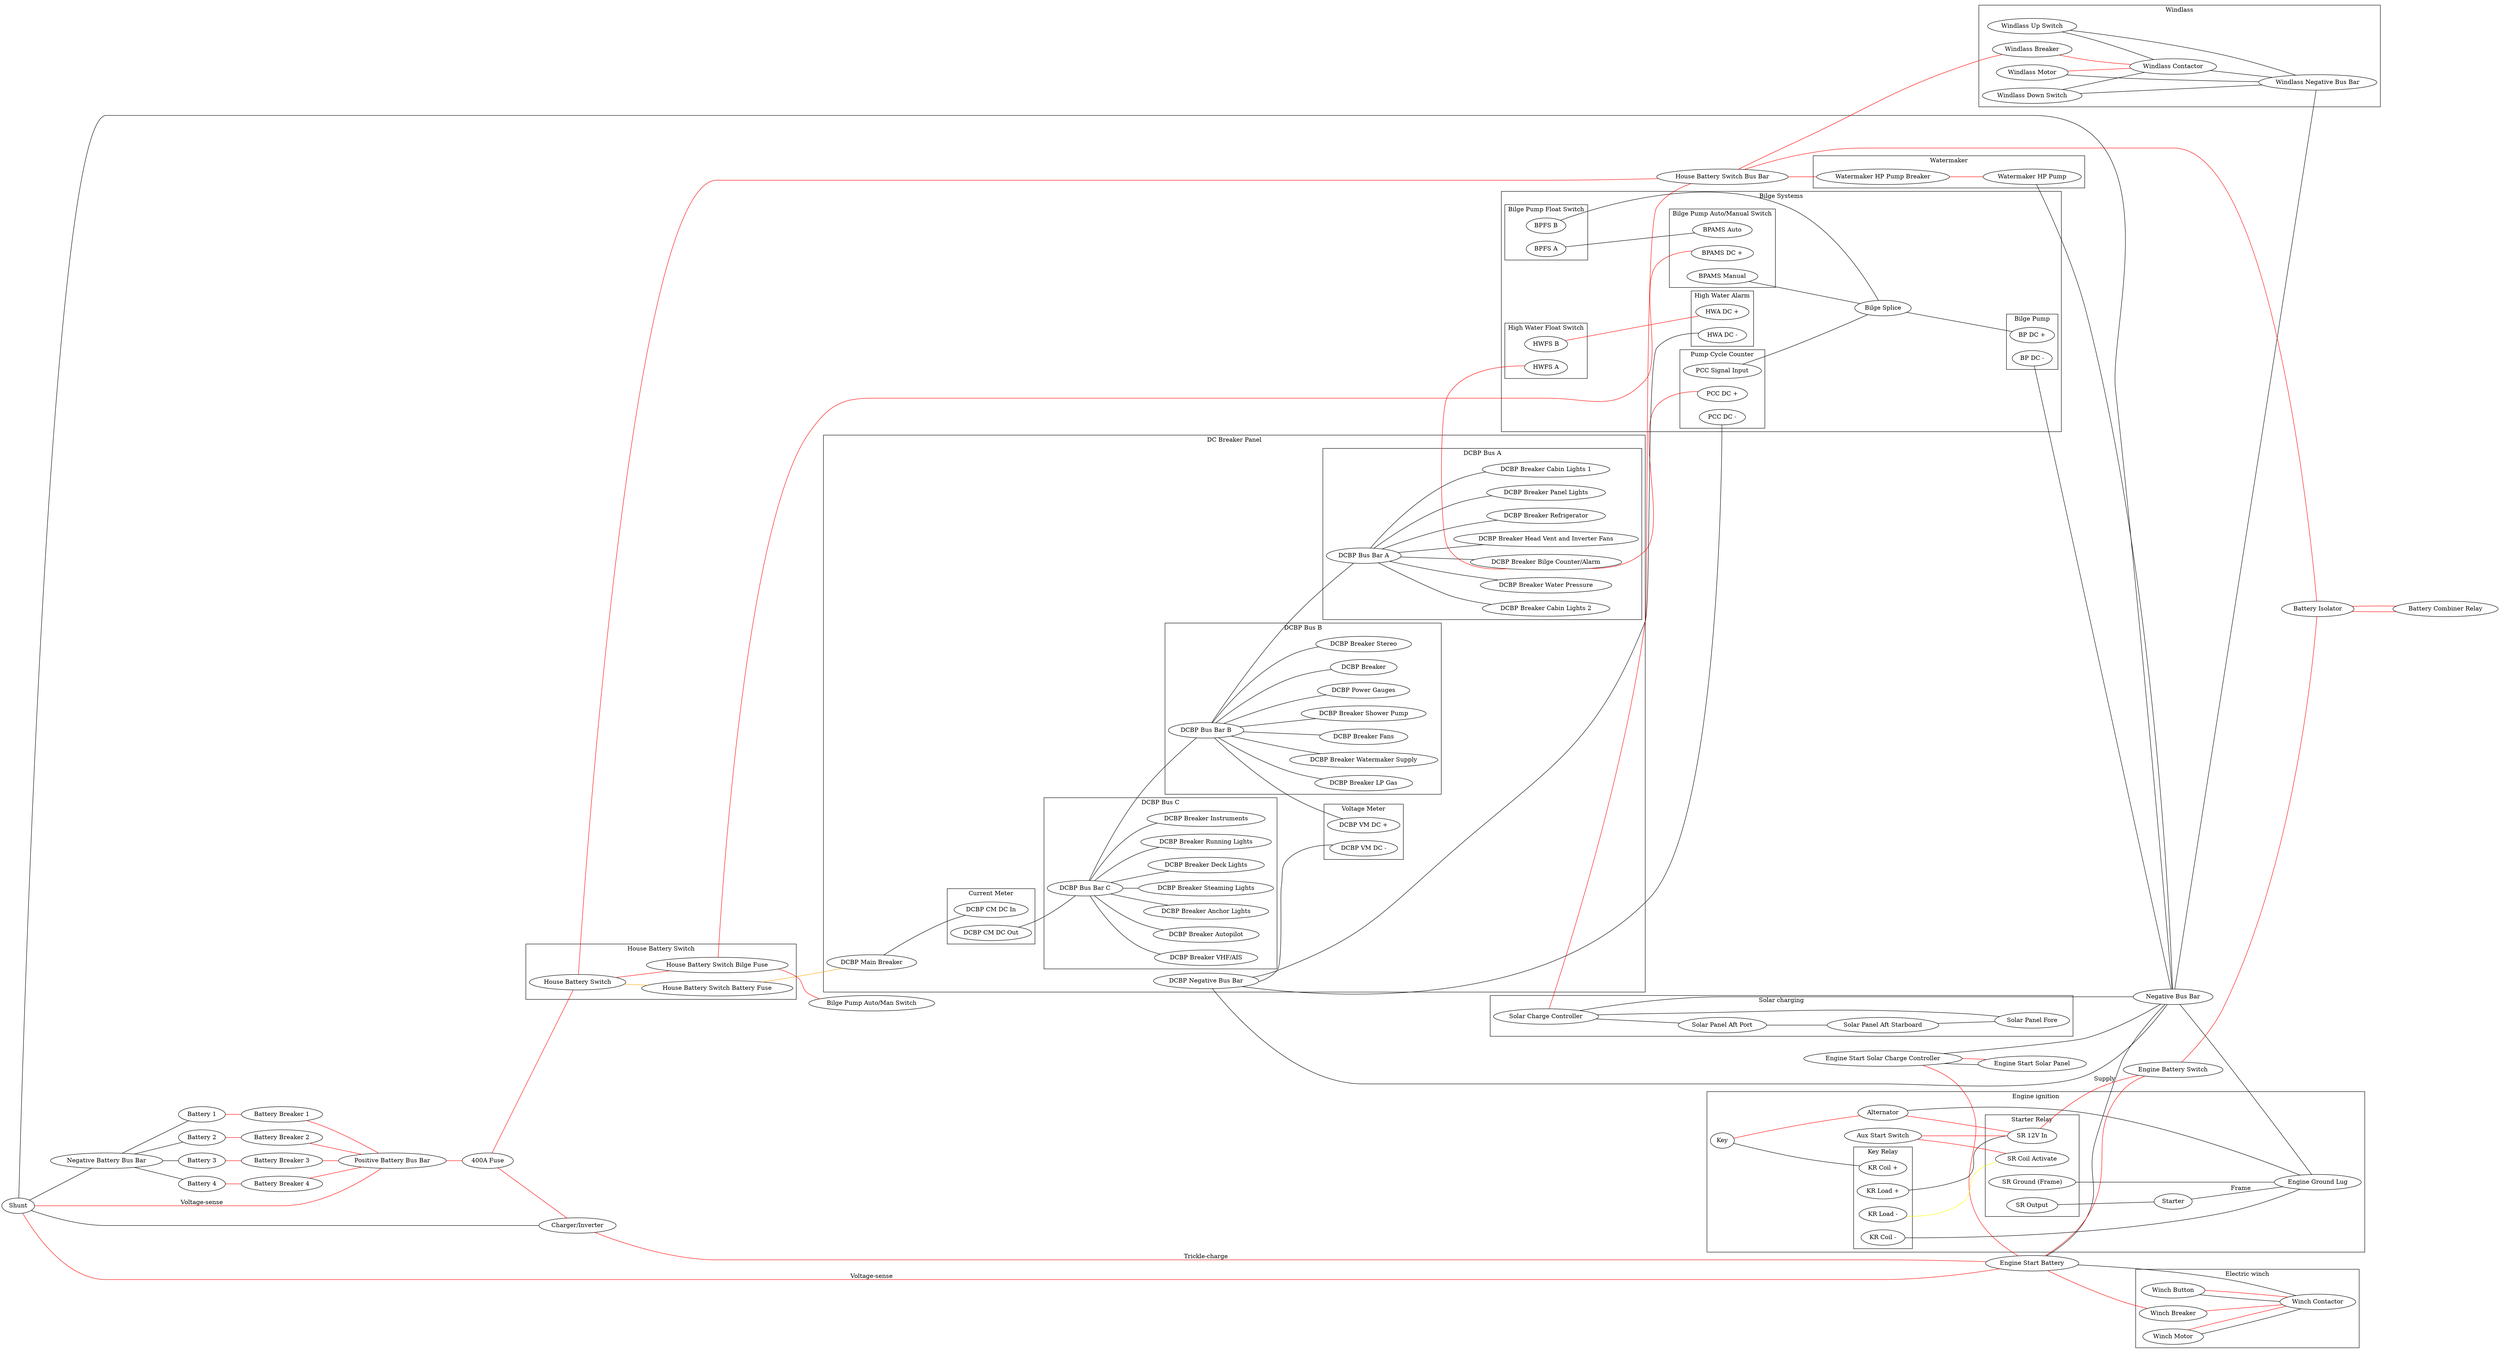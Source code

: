 graph Main {
    rankdir=LR;
    "Shunt" -- "Negative Bus Bar";
    "Shunt" -- "Charger/Inverter";
    "Shunt" -- "Negative Battery Bus Bar"
    "Shunt" -- "Positive Battery Bus Bar"[label="Voltage-sense",color=red];
    "Shunt" -- "Engine Start Battery"[label="Voltage-sense",color=red];
    "Negative Battery Bus Bar" -- "Battery 1";
    "Negative Battery Bus Bar" -- "Battery 2";
    "Negative Battery Bus Bar" -- "Battery 3";
    "Negative Battery Bus Bar" -- "Battery 4";
    "Battery 1" -- "Battery Breaker 1"[color=red];
    "Battery 2" -- "Battery Breaker 2"[color=red];
    "Battery 3" -- "Battery Breaker 3"[color=red];
    "Battery 4" -- "Battery Breaker 4"[color=red];
    "Battery Breaker 1" -- "Positive Battery Bus Bar"[color=red];
    "Battery Breaker 2" -- "Positive Battery Bus Bar"[color=red];
    "Battery Breaker 3" -- "Positive Battery Bus Bar"[color=red];
    "Battery Breaker 4" -- "Positive Battery Bus Bar"[color=red];
    "Positive Battery Bus Bar" -- "400A Fuse"[color=red];
    "400A Fuse" -- "House Battery Switch"[color=red];
    "400A Fuse" -- "Charger/Inverter"[color=red];
    "Charger/Inverter" -- "Engine Start Battery"[label="Trickle-charge",color=red];
    // House Battery Switch
    subgraph cluster_house_battery_switch {
        label="House Battery Switch"
        "House Battery Switch" -- "House Battery Switch Battery Fuse"[color=orange];
        "House Battery Switch" -- "House Battery Switch Bilge Fuse"[color=red];
    }
    "House Battery Switch Battery Fuse" -- "DCBP Main Breaker"[color=orange];
    "House Battery Switch Bilge Fuse" -- "Bilge Pump Auto/Man Switch"[color=red];
    "House Battery Switch Bilge Fuse" -- "BPAMS DC +"[color=red];
    "House Battery Switch" -- "House Battery Switch Bus Bar"[color=red];
    // Windlass
    "House Battery Switch Bus Bar" -- "Windlass Breaker"[color=red];
    "Negative Bus Bar" -- "Windlass Negative Bus Bar";
    "Windlass Motor" -- "Windlass Negative Bus Bar";
    subgraph cluster_windlass {
        label="Windlass"
        "Windlass Breaker" -- "Windlass Contactor"[color=red];
        "Windlass Contactor" -- "Windlass Negative Bus Bar";
        "Windlass Up Switch" -- "Windlass Negative Bus Bar";
        "Windlass Up Switch" -- "Windlass Contactor";
        "Windlass Down Switch" -- "Windlass Negative Bus Bar";
        "Windlass Down Switch" -- "Windlass Contactor";
        "Windlass Motor" -- "Windlass Contactor"[color=red];
    }
    // Watermaker
    "House Battery Switch Bus Bar" -- "Watermaker HP Pump Breaker"[color=red];
    "Watermaker HP Pump" -- "Negative Bus Bar";
    subgraph cluster_watermaker {
        label="Watermaker"
        "Watermaker HP Pump Breaker" -- "Watermaker HP Pump"[color=red];
    }
    // Solar Charging
    "Solar Charge Controller" -- "House Battery Switch Bus Bar"[color=red];
    "Solar Charge Controller" -- "Negative Bus Bar";
    subgraph cluster_solar {
        label="Solar charging"
        "Solar Charge Controller" -- "Solar Panel Aft Port";
        "Solar Panel Aft Port" -- "Solar Panel Aft Starboard";
        "Solar Panel Aft Starboard" -- "Solar Panel Fore";
        "Solar Panel Fore" -- "Solar Charge Controller";
    }
    "Engine Start Battery" -- "Negative Bus Bar";
    "Engine Start Battery" -- "Winch Contactor"
    "Engine Start Battery" -- "Engine Battery Switch"[color=red];
    "Engine Battery Switch" -- "Battery Isolator"[color=red];
    "House Battery Switch Bus Bar" -- "Battery Isolator"[color=red];
    "Battery Isolator" -- "Battery Combiner Relay"[color=red];
    "Battery Isolator" -- "Battery Combiner Relay"[color=red];
    "Engine Start Battery" -- "Winch Breaker"[color=red];
    subgraph cluster_electric_winch {
        label="Electric winch"
        "Winch Breaker" -- "Winch Contactor"[color=red];
        "Winch Motor" -- "Winch Contactor";
        "Winch Motor" -- "Winch Contactor"[color=red];
        "Winch Button" -- "Winch Contactor";
        "Winch Button" -- "Winch Contactor"[color=red];
    }
    "Engine Start Solar Charge Controller" -- "Engine Start Solar Panel";
    "Engine Start Solar Charge Controller" -- "Engine Start Solar Panel"[color=red];
    "Engine Start Solar Charge Controller" -- "Negative Bus Bar";
    "Engine Start Solar Charge Controller" -- "Engine Start Battery"[color=red];
    "Negative Bus Bar" -- "Engine Ground Lug";
    "SR 12V In" -- "Engine Battery Switch"[label="Supply",color=red]
    subgraph cluster_engine {
        label="Engine ignition";
        subgraph cluster_starter_relay {
            label="Starter Relay"
            "SR 12V In"
            "SR Coil Activate"
            "SR Output"
            "SR Ground (Frame)"
        }
        subgraph cluster_key_relay {
            label="Key Relay"
            "KR Coil +"
            "KR Coil -"
            "KR Load +"
            "KR Load -"
        }
        "Aux Start Switch" -- "SR 12V In"[color=red];
        "Aux Start Switch" -- "SR Coil Activate"[color=red];
        "SR Ground (Frame)" -- "Engine Ground Lug";
        "SR Output" -- "Starter"
        "Key" -- "KR Coil +";
        "Key" -- "Alternator"[color=red];
        "KR Coil -" -- "Engine Ground Lug"
        "KR Load +" -- "SR 12V In"
        "KR Load -" -- "SR Coil Activate"[color=yellow];
        "Alternator" -- "Engine Ground Lug";
        "Alternator" -- "SR 12V In"[color=red];
        "Starter" -- "Engine Ground Lug"[label=Frame];
    }
    subgraph cluster_dc_breaker_panel {
        label="DC Breaker Panel";
        "DCBP Main Breaker";
        "DCBP Negative Bus Bar"
        subgraph cluster_current_meter {
            label="Current Meter";
            "DCBP CM DC In";
            "DCBP CM DC Out";
        }
        "DCBP Main Breaker" -- "DCBP CM DC In";
        subgraph cluster_voltage_meter {
            label="Voltage Meter";
            "DCBP VM DC +";
            "DCBP VM DC -";
        }
        subgraph cluster_dcbp_bus_a {
            label="DCBP Bus A"
            "DCBP Bus Bar A" -- {
                "DCBP Breaker Panel Lights",
                "DCBP Breaker Cabin Lights 1",
                "DCBP Breaker Cabin Lights 2",
                "DCBP Breaker Water Pressure",
                "DCBP Breaker Bilge Counter/Alarm",
                "DCBP Breaker Head Vent and Inverter Fans",
                "DCBP Breaker Refrigerator"
            }
        }
        subgraph cluster_dcbp_bus_b {
            label="DCBP Bus B"
            "DCBP Bus Bar B" -- {
                "DCBP Breaker Stereo",
                "DCBP Breaker LP Gas",
                "DCBP Breaker Watermaker Supply",
                "DCBP Breaker Fans",
                "DCBP Breaker Shower Pump",
                "DCBP Power Gauges",
                "DCBP Breaker"
            }
        }
        subgraph cluster_dcbp_bus_c {
            label="DCBP Bus C"
            "DCBP Bus Bar C" -- {
                "DCBP Breaker Anchor Lights",
                "DCBP Breaker Steaming Lights",
                "DCBP Breaker Deck Lights",
                "DCBP Breaker Running Lights",
                "DCBP Breaker Instruments",
                "DCBP Breaker VHF/AIS",
                "DCBP Breaker Autopilot"
            }
        }
        "DCBP CM DC Out" -- "DCBP Bus Bar C"
        "DCBP Bus Bar C" -- "DCBP Bus Bar B"
        "DCBP Bus Bar B" -- "DCBP Bus Bar A"
        "DCBP Bus Bar B" -- "DCBP VM DC +"
        "DCBP Negative Bus Bar" -- "DCBP VM DC -"
    }
    subgraph cluster_bilge_systems {
        label="Bilge Systems"
        subgraph cluster_bilge_automan {
            label="Bilge Pump Auto/Manual Switch"
            "BPAMS DC +"
            "BPAMS Auto"
            "BPAMS Manual"
        }
        subgraph cluster_pump_cycle_counter {
            label="Pump Cycle Counter";
            "PCC Signal Input";
            "PCC DC +";
            "PCC DC -";
        }
        subgraph cluster_high_water_float_switch {
            label="High Water Float Switch";
            "HWFS A";
            "HWFS B";
        }
        subgraph cluster_high_water_alarm {
            label="High Water Alarm";
            "HWA DC +";
            "HWA DC -";
        }
        subgraph cluster_bilge_pump_float_switch {
            label="Bilge Pump Float Switch";
            "BPFS A"
            "BPFS B"
        }
        subgraph cluster_bilge_pump {
            label="Bilge Pump";
            "BP DC +";
            "BP DC -";
        }
        "Bilge Splice"
    }
    "DCBP Negative Bus Bar" -- "Negative Bus Bar"
    "DCBP Breaker Bilge Counter/Alarm" -- "PCC DC +"[color=red];
    "DCBP Breaker Bilge Counter/Alarm" -- "HWFS A"[color=red];
    "DCBP Negative Bus Bar" -- "PCC DC -";
    "HWFS B" -- "HWA DC +"[color=red];
    "HWA DC -" -- "DCBP Negative Bus Bar";
    "PCC Signal Input" -- "Bilge Splice";
    "BPFS B" -- "Bilge Splice";
    "BPAMS Manual" -- "Bilge Splice";
    "Bilge Splice" -- "BP DC +";
    "BP DC -" -- "Negative Bus Bar";
    "BPFS A" -- "BPAMS Auto"
}
